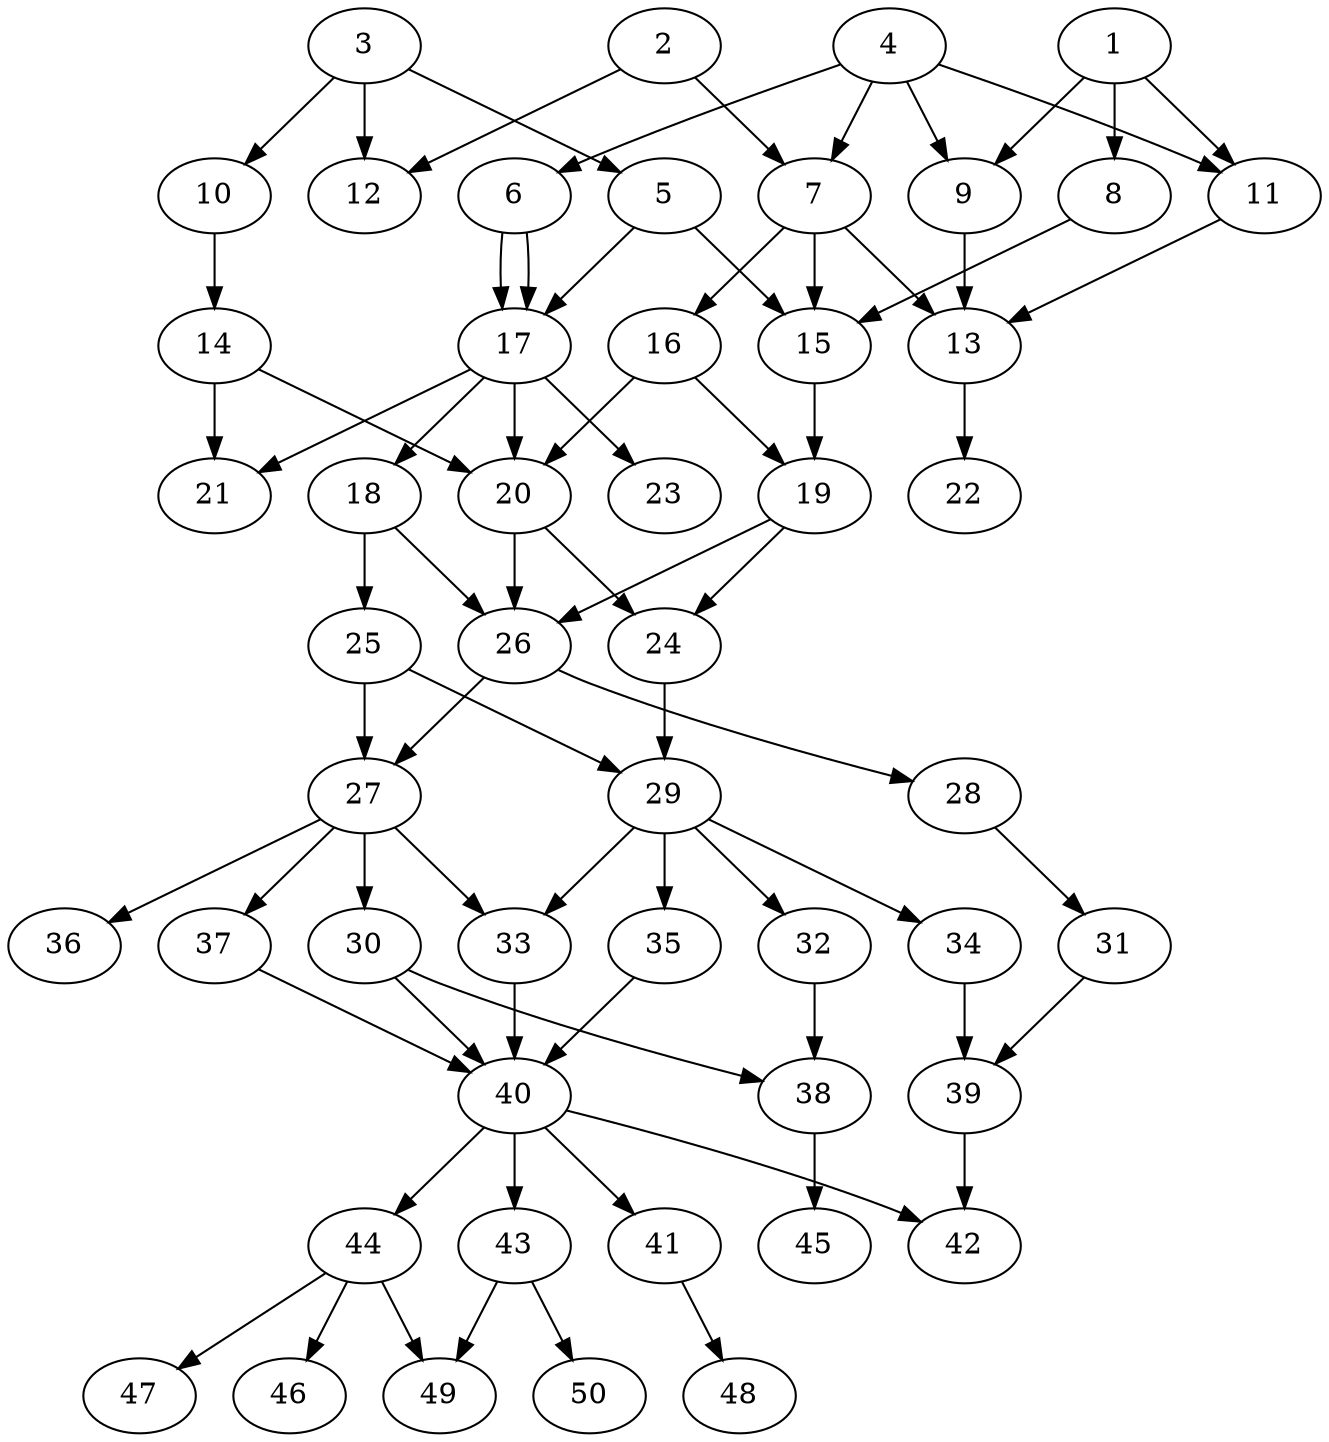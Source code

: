 // DAG automatically generated by daggen at Tue Aug  6 16:32:29 2019
// ./daggen --dot -n 50 --ccr 0.3 --fat 0.5 --regular 0.5 --density 0.5 --mindata 5242880 --maxdata 52428800 
digraph G {
  1 [size="124228267", alpha="0.00", expect_size="37268480"] 
  1 -> 8 [size ="37268480"]
  1 -> 9 [size ="37268480"]
  1 -> 11 [size ="37268480"]
  2 [size="134365867", alpha="0.12", expect_size="40309760"] 
  2 -> 7 [size ="40309760"]
  2 -> 12 [size ="40309760"]
  3 [size="46039040", alpha="0.13", expect_size="13811712"] 
  3 -> 5 [size ="13811712"]
  3 -> 10 [size ="13811712"]
  3 -> 12 [size ="13811712"]
  4 [size="152521387", alpha="0.19", expect_size="45756416"] 
  4 -> 6 [size ="45756416"]
  4 -> 7 [size ="45756416"]
  4 -> 9 [size ="45756416"]
  4 -> 11 [size ="45756416"]
  5 [size="171004587", alpha="0.03", expect_size="51301376"] 
  5 -> 15 [size ="51301376"]
  5 -> 17 [size ="51301376"]
  6 [size="91586560", alpha="0.03", expect_size="27475968"] 
  6 -> 17 [size ="27475968"]
  6 -> 17 [size ="27475968"]
  7 [size="40099840", alpha="0.00", expect_size="12029952"] 
  7 -> 13 [size ="12029952"]
  7 -> 15 [size ="12029952"]
  7 -> 16 [size ="12029952"]
  8 [size="59784533", alpha="0.06", expect_size="17935360"] 
  8 -> 15 [size ="17935360"]
  9 [size="125579947", alpha="0.07", expect_size="37673984"] 
  9 -> 13 [size ="37673984"]
  10 [size="79035733", alpha="0.14", expect_size="23710720"] 
  10 -> 14 [size ="23710720"]
  11 [size="46127787", alpha="0.06", expect_size="13838336"] 
  11 -> 13 [size ="13838336"]
  12 [size="47694507", alpha="0.16", expect_size="14308352"] 
  13 [size="143496533", alpha="0.20", expect_size="43048960"] 
  13 -> 22 [size ="43048960"]
  14 [size="92047360", alpha="0.01", expect_size="27614208"] 
  14 -> 20 [size ="27614208"]
  14 -> 21 [size ="27614208"]
  15 [size="86244693", alpha="0.10", expect_size="25873408"] 
  15 -> 19 [size ="25873408"]
  16 [size="107229867", alpha="0.01", expect_size="32168960"] 
  16 -> 19 [size ="32168960"]
  16 -> 20 [size ="32168960"]
  17 [size="127191040", alpha="0.08", expect_size="38157312"] 
  17 -> 18 [size ="38157312"]
  17 -> 20 [size ="38157312"]
  17 -> 21 [size ="38157312"]
  17 -> 23 [size ="38157312"]
  18 [size="127996587", alpha="0.11", expect_size="38398976"] 
  18 -> 25 [size ="38398976"]
  18 -> 26 [size ="38398976"]
  19 [size="18077013", alpha="0.14", expect_size="5423104"] 
  19 -> 24 [size ="5423104"]
  19 -> 26 [size ="5423104"]
  20 [size="69966507", alpha="0.18", expect_size="20989952"] 
  20 -> 24 [size ="20989952"]
  20 -> 26 [size ="20989952"]
  21 [size="19012267", alpha="0.16", expect_size="5703680"] 
  22 [size="69775360", alpha="0.08", expect_size="20932608"] 
  23 [size="35792213", alpha="0.04", expect_size="10737664"] 
  24 [size="32378880", alpha="0.17", expect_size="9713664"] 
  24 -> 29 [size ="9713664"]
  25 [size="37133653", alpha="0.10", expect_size="11140096"] 
  25 -> 27 [size ="11140096"]
  25 -> 29 [size ="11140096"]
  26 [size="119647573", alpha="0.12", expect_size="35894272"] 
  26 -> 27 [size ="35894272"]
  26 -> 28 [size ="35894272"]
  27 [size="124801707", alpha="0.16", expect_size="37440512"] 
  27 -> 30 [size ="37440512"]
  27 -> 33 [size ="37440512"]
  27 -> 36 [size ="37440512"]
  27 -> 37 [size ="37440512"]
  28 [size="33348267", alpha="0.07", expect_size="10004480"] 
  28 -> 31 [size ="10004480"]
  29 [size="122354347", alpha="0.11", expect_size="36706304"] 
  29 -> 32 [size ="36706304"]
  29 -> 33 [size ="36706304"]
  29 -> 34 [size ="36706304"]
  29 -> 35 [size ="36706304"]
  30 [size="77701120", alpha="0.03", expect_size="23310336"] 
  30 -> 38 [size ="23310336"]
  30 -> 40 [size ="23310336"]
  31 [size="63344640", alpha="0.18", expect_size="19003392"] 
  31 -> 39 [size ="19003392"]
  32 [size="28750507", alpha="0.18", expect_size="8625152"] 
  32 -> 38 [size ="8625152"]
  33 [size="90815147", alpha="0.13", expect_size="27244544"] 
  33 -> 40 [size ="27244544"]
  34 [size="120811520", alpha="0.18", expect_size="36243456"] 
  34 -> 39 [size ="36243456"]
  35 [size="96498347", alpha="0.11", expect_size="28949504"] 
  35 -> 40 [size ="28949504"]
  36 [size="171407360", alpha="0.16", expect_size="51422208"] 
  37 [size="105079467", alpha="0.15", expect_size="31523840"] 
  37 -> 40 [size ="31523840"]
  38 [size="77421227", alpha="0.08", expect_size="23226368"] 
  38 -> 45 [size ="23226368"]
  39 [size="130744320", alpha="0.02", expect_size="39223296"] 
  39 -> 42 [size ="39223296"]
  40 [size="58579627", alpha="0.01", expect_size="17573888"] 
  40 -> 41 [size ="17573888"]
  40 -> 42 [size ="17573888"]
  40 -> 43 [size ="17573888"]
  40 -> 44 [size ="17573888"]
  41 [size="79776427", alpha="0.01", expect_size="23932928"] 
  41 -> 48 [size ="23932928"]
  42 [size="65699840", alpha="0.08", expect_size="19709952"] 
  43 [size="46574933", alpha="0.17", expect_size="13972480"] 
  43 -> 49 [size ="13972480"]
  43 -> 50 [size ="13972480"]
  44 [size="148425387", alpha="0.08", expect_size="44527616"] 
  44 -> 46 [size ="44527616"]
  44 -> 47 [size ="44527616"]
  44 -> 49 [size ="44527616"]
  45 [size="131246080", alpha="0.01", expect_size="39373824"] 
  46 [size="63808853", alpha="0.07", expect_size="19142656"] 
  47 [size="35874133", alpha="0.07", expect_size="10762240"] 
  48 [size="157156693", alpha="0.09", expect_size="47147008"] 
  49 [size="66314240", alpha="0.05", expect_size="19894272"] 
  50 [size="78523733", alpha="0.08", expect_size="23557120"] 
}
